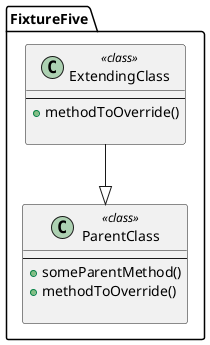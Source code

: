 @startuml
namespace FixtureFive {
  class ParentClass << class >> {
    --
    +someParentMethod()
    +methodToOverride()

  }
  class ExtendingClass << class >> {
    --
    +methodToOverride()

  }
}
FixtureFive.ExtendingClass --|> FixtureFive.ParentClass
@enduml
